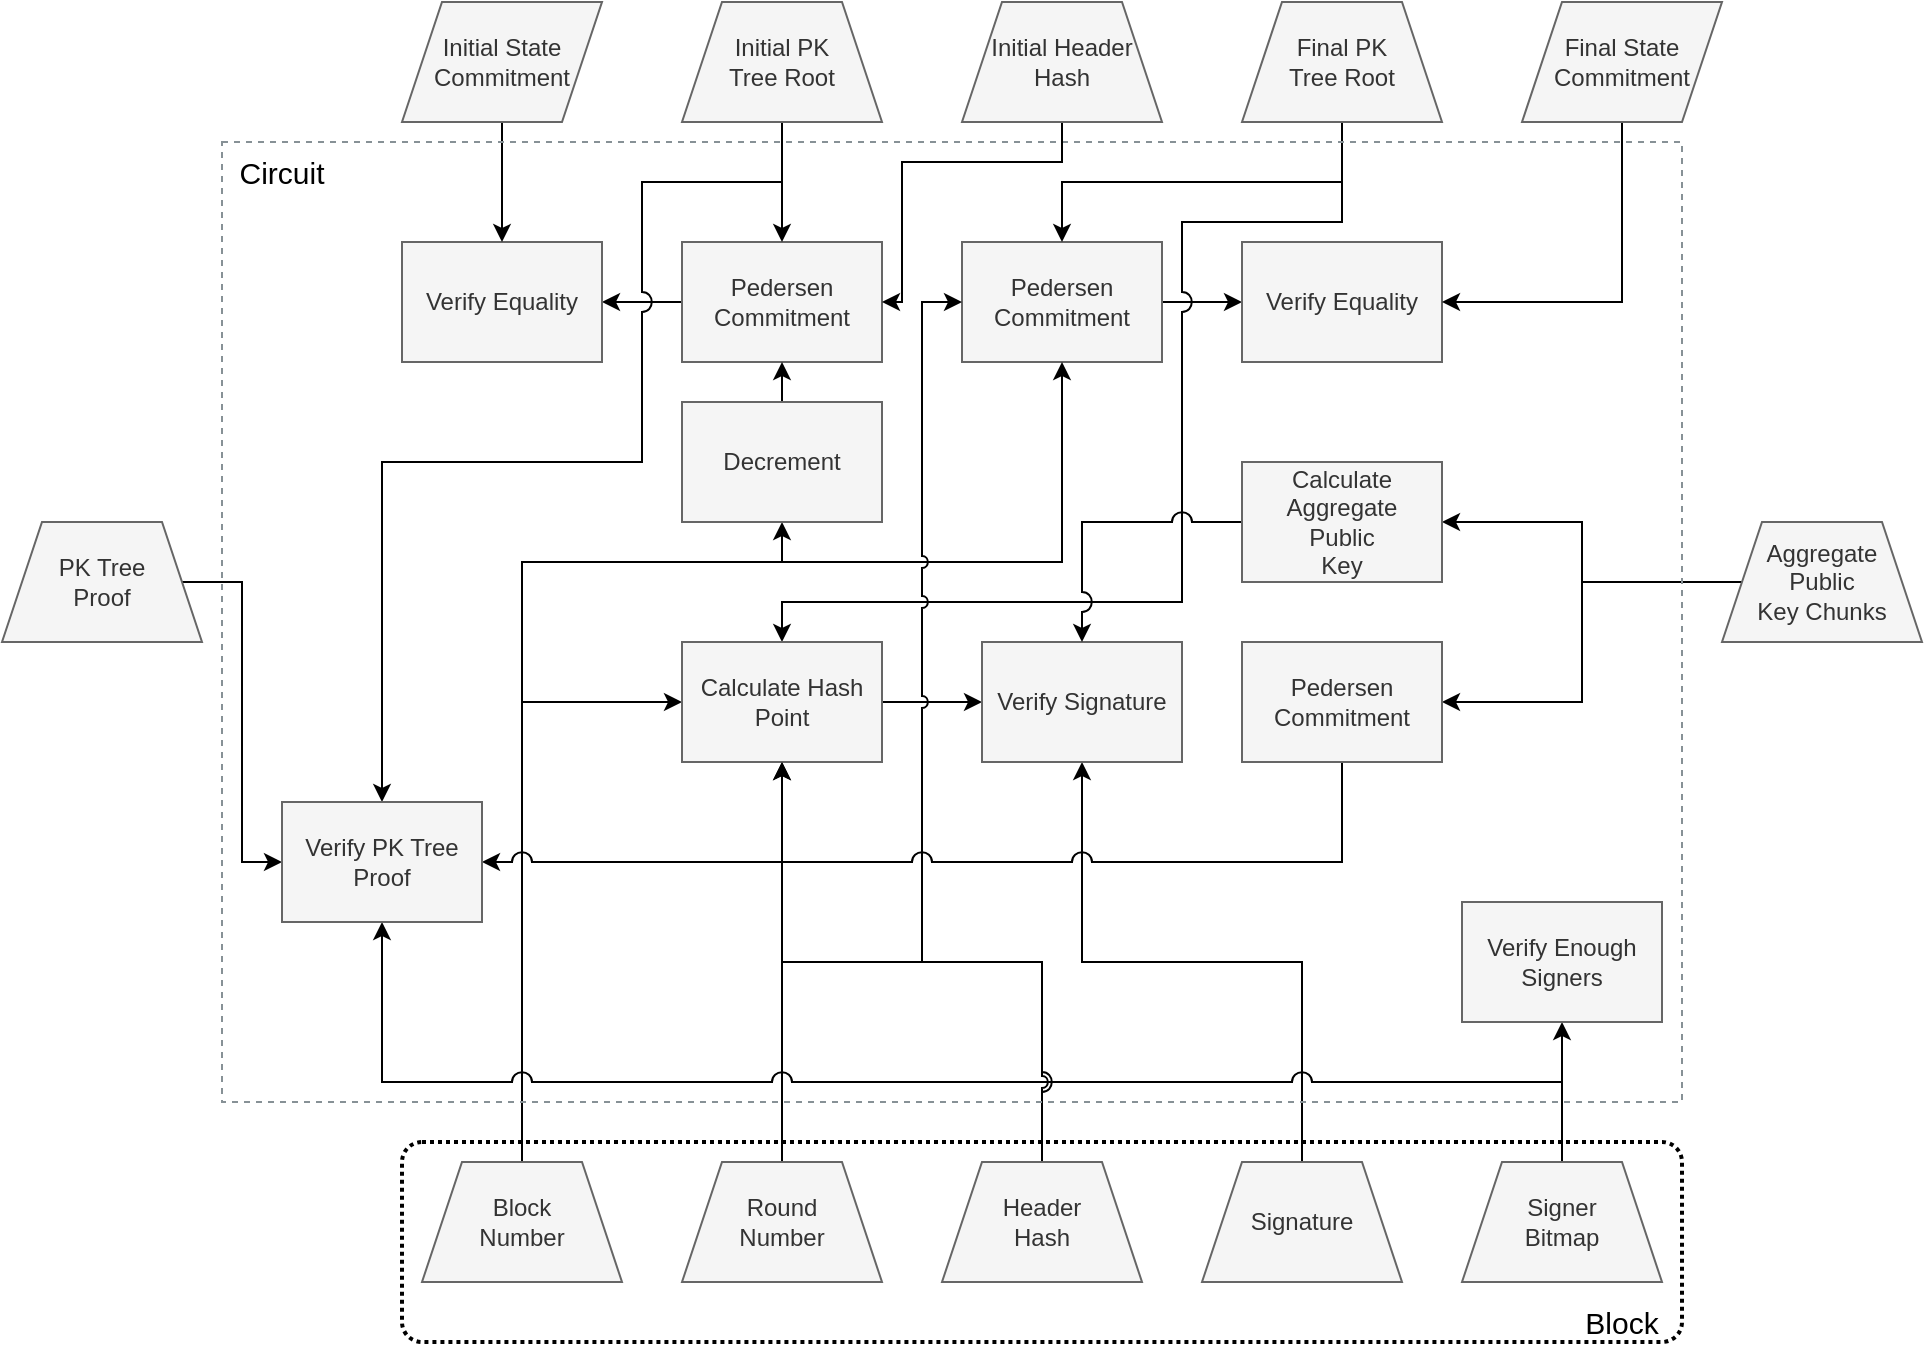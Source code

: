 <mxfile version="14.4.3" type="device"><diagram id="C5RBs43oDa-KdzZeNtuy" name="Page-1"><mxGraphModel dx="1185" dy="645" grid="1" gridSize="10" guides="1" tooltips="1" connect="1" arrows="1" fold="1" page="1" pageScale="1" pageWidth="3300" pageHeight="4681" math="0" shadow="0"><root><mxCell id="WIyWlLk6GJQsqaUBKTNV-0"/><mxCell id="WIyWlLk6GJQsqaUBKTNV-1" parent="WIyWlLk6GJQsqaUBKTNV-0"/><mxCell id="Uee_pW1o9Q6JT7-i02Te-26" style="edgeStyle=orthogonalEdgeStyle;rounded=0;orthogonalLoop=1;jettySize=auto;html=1;exitX=0;exitY=0.5;exitDx=0;exitDy=0;entryX=1;entryY=0.5;entryDx=0;entryDy=0;" parent="WIyWlLk6GJQsqaUBKTNV-1" source="Uee_pW1o9Q6JT7-i02Te-5" target="Uee_pW1o9Q6JT7-i02Te-7" edge="1"><mxGeometry relative="1" as="geometry"/></mxCell><mxCell id="Uee_pW1o9Q6JT7-i02Te-5" value="Pedersen Commitment" style="whiteSpace=wrap;html=1;fillColor=#f5f5f5;strokeColor=#666666;fontColor=#333333;" parent="WIyWlLk6GJQsqaUBKTNV-1" vertex="1"><mxGeometry x="640" y="160" width="100" height="60" as="geometry"/></mxCell><mxCell id="Uee_pW1o9Q6JT7-i02Te-28" style="edgeStyle=orthogonalEdgeStyle;rounded=0;orthogonalLoop=1;jettySize=auto;html=1;exitX=1;exitY=0.5;exitDx=0;exitDy=0;entryX=0;entryY=0.5;entryDx=0;entryDy=0;" parent="WIyWlLk6GJQsqaUBKTNV-1" source="Uee_pW1o9Q6JT7-i02Te-6" target="Uee_pW1o9Q6JT7-i02Te-8" edge="1"><mxGeometry relative="1" as="geometry"/></mxCell><mxCell id="Uee_pW1o9Q6JT7-i02Te-6" value="Pedersen Commitment" style="whiteSpace=wrap;html=1;fillColor=#f5f5f5;strokeColor=#666666;fontColor=#333333;" parent="WIyWlLk6GJQsqaUBKTNV-1" vertex="1"><mxGeometry x="780" y="160" width="100" height="60" as="geometry"/></mxCell><mxCell id="Uee_pW1o9Q6JT7-i02Te-7" value="&lt;div&gt;Verify Equality&lt;/div&gt;" style="whiteSpace=wrap;html=1;fillColor=#f5f5f5;strokeColor=#666666;fontColor=#333333;" parent="WIyWlLk6GJQsqaUBKTNV-1" vertex="1"><mxGeometry x="500" y="160" width="100" height="60" as="geometry"/></mxCell><mxCell id="Uee_pW1o9Q6JT7-i02Te-8" value="&lt;div&gt;Verify Equality&lt;/div&gt;" style="whiteSpace=wrap;html=1;fillColor=#f5f5f5;strokeColor=#666666;fontColor=#333333;" parent="WIyWlLk6GJQsqaUBKTNV-1" vertex="1"><mxGeometry x="920" y="160" width="100" height="60" as="geometry"/></mxCell><mxCell id="Uee_pW1o9Q6JT7-i02Te-24" style="edgeStyle=orthogonalEdgeStyle;rounded=0;orthogonalLoop=1;jettySize=auto;html=1;exitX=0.5;exitY=1;exitDx=0;exitDy=0;entryX=0.5;entryY=0;entryDx=0;entryDy=0;" parent="WIyWlLk6GJQsqaUBKTNV-1" source="Uee_pW1o9Q6JT7-i02Te-9" target="Uee_pW1o9Q6JT7-i02Te-7" edge="1"><mxGeometry relative="1" as="geometry"/></mxCell><mxCell id="Uee_pW1o9Q6JT7-i02Te-9" value="&lt;font style=&quot;font-size: 12px&quot;&gt;Initial State Commitment&lt;/font&gt;" style="shape=parallelogram;perimeter=parallelogramPerimeter;whiteSpace=wrap;html=1;fixedSize=1;fillColor=#f5f5f5;strokeColor=#666666;fontColor=#333333;" parent="WIyWlLk6GJQsqaUBKTNV-1" vertex="1"><mxGeometry x="500" y="40" width="100" height="60" as="geometry"/></mxCell><mxCell id="Uee_pW1o9Q6JT7-i02Te-25" style="edgeStyle=orthogonalEdgeStyle;rounded=0;orthogonalLoop=1;jettySize=auto;html=1;exitX=0.5;exitY=1;exitDx=0;exitDy=0;entryX=0.5;entryY=0;entryDx=0;entryDy=0;" parent="WIyWlLk6GJQsqaUBKTNV-1" source="Uee_pW1o9Q6JT7-i02Te-10" target="Uee_pW1o9Q6JT7-i02Te-5" edge="1"><mxGeometry relative="1" as="geometry"/></mxCell><mxCell id="Uee_pW1o9Q6JT7-i02Te-68" style="edgeStyle=orthogonalEdgeStyle;rounded=0;jumpStyle=arc;jumpSize=10;orthogonalLoop=1;jettySize=auto;html=1;exitX=0.5;exitY=1;exitDx=0;exitDy=0;entryX=0.5;entryY=0;entryDx=0;entryDy=0;" parent="WIyWlLk6GJQsqaUBKTNV-1" source="Uee_pW1o9Q6JT7-i02Te-10" target="Uee_pW1o9Q6JT7-i02Te-64" edge="1"><mxGeometry relative="1" as="geometry"><Array as="points"><mxPoint x="690" y="130"/><mxPoint x="620" y="130"/><mxPoint x="620" y="270"/><mxPoint x="490" y="270"/></Array></mxGeometry></mxCell><mxCell id="Uee_pW1o9Q6JT7-i02Te-10" value="&lt;div&gt;Initial PK&lt;/div&gt;&lt;div&gt;Tree Root&lt;/div&gt;" style="shape=trapezoid;perimeter=trapezoidPerimeter;whiteSpace=wrap;html=1;fixedSize=1;fillColor=#f5f5f5;strokeColor=#666666;fontColor=#333333;" parent="WIyWlLk6GJQsqaUBKTNV-1" vertex="1"><mxGeometry x="640" y="40" width="100" height="60" as="geometry"/></mxCell><mxCell id="l9zGSGVVY45eh9bQwmUE-0" style="edgeStyle=orthogonalEdgeStyle;rounded=0;orthogonalLoop=1;jettySize=auto;html=1;exitX=0.5;exitY=1;exitDx=0;exitDy=0;entryX=1;entryY=0.5;entryDx=0;entryDy=0;" edge="1" parent="WIyWlLk6GJQsqaUBKTNV-1" source="Uee_pW1o9Q6JT7-i02Te-11" target="Uee_pW1o9Q6JT7-i02Te-8"><mxGeometry relative="1" as="geometry"/></mxCell><mxCell id="Uee_pW1o9Q6JT7-i02Te-11" value="&lt;div&gt;&lt;font style=&quot;font-size: 12px&quot;&gt;Final State Commitment&lt;/font&gt;&lt;/div&gt;" style="shape=parallelogram;perimeter=parallelogramPerimeter;whiteSpace=wrap;html=1;fixedSize=1;fillColor=#f5f5f5;strokeColor=#666666;fontColor=#333333;" parent="WIyWlLk6GJQsqaUBKTNV-1" vertex="1"><mxGeometry x="1060" y="40" width="100" height="60" as="geometry"/></mxCell><mxCell id="Uee_pW1o9Q6JT7-i02Te-27" style="edgeStyle=orthogonalEdgeStyle;rounded=0;orthogonalLoop=1;jettySize=auto;html=1;exitX=0.5;exitY=1;exitDx=0;exitDy=0;entryX=0.5;entryY=0;entryDx=0;entryDy=0;" parent="WIyWlLk6GJQsqaUBKTNV-1" source="Uee_pW1o9Q6JT7-i02Te-13" target="Uee_pW1o9Q6JT7-i02Te-6" edge="1"><mxGeometry relative="1" as="geometry"/></mxCell><mxCell id="Uee_pW1o9Q6JT7-i02Te-55" style="edgeStyle=orthogonalEdgeStyle;rounded=0;jumpStyle=arc;jumpSize=10;orthogonalLoop=1;jettySize=auto;html=1;exitX=0.5;exitY=1;exitDx=0;exitDy=0;entryX=0.5;entryY=0;entryDx=0;entryDy=0;" parent="WIyWlLk6GJQsqaUBKTNV-1" source="Uee_pW1o9Q6JT7-i02Te-13" target="Uee_pW1o9Q6JT7-i02Te-37" edge="1"><mxGeometry relative="1" as="geometry"><Array as="points"><mxPoint x="970" y="150"/><mxPoint x="890" y="150"/><mxPoint x="890" y="340"/><mxPoint x="690" y="340"/></Array></mxGeometry></mxCell><mxCell id="Uee_pW1o9Q6JT7-i02Te-13" value="&lt;div&gt;Final PK&lt;/div&gt;&lt;div&gt;Tree Root&lt;/div&gt;" style="shape=trapezoid;perimeter=trapezoidPerimeter;whiteSpace=wrap;html=1;fixedSize=1;fillColor=#f5f5f5;strokeColor=#666666;fontColor=#333333;" parent="WIyWlLk6GJQsqaUBKTNV-1" vertex="1"><mxGeometry x="920" y="40" width="100" height="60" as="geometry"/></mxCell><mxCell id="Uee_pW1o9Q6JT7-i02Te-50" style="edgeStyle=orthogonalEdgeStyle;rounded=0;jumpStyle=arc;jumpSize=10;orthogonalLoop=1;jettySize=auto;html=1;exitX=0.5;exitY=0;exitDx=0;exitDy=0;entryX=0.5;entryY=1;entryDx=0;entryDy=0;" parent="WIyWlLk6GJQsqaUBKTNV-1" source="Uee_pW1o9Q6JT7-i02Te-14" target="Uee_pW1o9Q6JT7-i02Te-32" edge="1"><mxGeometry relative="1" as="geometry"><Array as="points"><mxPoint x="560" y="320"/><mxPoint x="690" y="320"/></Array></mxGeometry></mxCell><mxCell id="Uee_pW1o9Q6JT7-i02Te-51" style="edgeStyle=orthogonalEdgeStyle;rounded=0;jumpStyle=arc;jumpSize=10;orthogonalLoop=1;jettySize=auto;html=1;exitX=0.5;exitY=0;exitDx=0;exitDy=0;entryX=0.5;entryY=1;entryDx=0;entryDy=0;" parent="WIyWlLk6GJQsqaUBKTNV-1" source="Uee_pW1o9Q6JT7-i02Te-14" target="Uee_pW1o9Q6JT7-i02Te-6" edge="1"><mxGeometry relative="1" as="geometry"><Array as="points"><mxPoint x="560" y="320"/><mxPoint x="830" y="320"/></Array></mxGeometry></mxCell><mxCell id="Uee_pW1o9Q6JT7-i02Te-52" style="edgeStyle=orthogonalEdgeStyle;rounded=0;jumpStyle=arc;jumpSize=10;orthogonalLoop=1;jettySize=auto;html=1;exitX=0.5;exitY=0;exitDx=0;exitDy=0;entryX=0;entryY=0.5;entryDx=0;entryDy=0;" parent="WIyWlLk6GJQsqaUBKTNV-1" source="Uee_pW1o9Q6JT7-i02Te-14" target="Uee_pW1o9Q6JT7-i02Te-37" edge="1"><mxGeometry relative="1" as="geometry"/></mxCell><mxCell id="Uee_pW1o9Q6JT7-i02Te-14" value="&lt;div&gt;Block&lt;/div&gt;&lt;div&gt;Number&lt;br&gt;&lt;/div&gt;" style="shape=trapezoid;perimeter=trapezoidPerimeter;whiteSpace=wrap;html=1;fixedSize=1;fillColor=#f5f5f5;strokeColor=#666666;fontColor=#333333;" parent="WIyWlLk6GJQsqaUBKTNV-1" vertex="1"><mxGeometry x="510" y="620" width="100" height="60" as="geometry"/></mxCell><mxCell id="Uee_pW1o9Q6JT7-i02Te-53" style="edgeStyle=orthogonalEdgeStyle;rounded=0;jumpStyle=arc;jumpSize=10;orthogonalLoop=1;jettySize=auto;html=1;exitX=0.5;exitY=0;exitDx=0;exitDy=0;entryX=0.5;entryY=1;entryDx=0;entryDy=0;" parent="WIyWlLk6GJQsqaUBKTNV-1" source="Uee_pW1o9Q6JT7-i02Te-15" target="Uee_pW1o9Q6JT7-i02Te-37" edge="1"><mxGeometry relative="1" as="geometry"/></mxCell><mxCell id="Uee_pW1o9Q6JT7-i02Te-15" value="&lt;div&gt;Round&lt;/div&gt;&lt;div&gt;Number&lt;br&gt;&lt;/div&gt;" style="shape=trapezoid;perimeter=trapezoidPerimeter;whiteSpace=wrap;html=1;fixedSize=1;fillColor=#f5f5f5;strokeColor=#666666;fontColor=#333333;" parent="WIyWlLk6GJQsqaUBKTNV-1" vertex="1"><mxGeometry x="640" y="620" width="100" height="60" as="geometry"/></mxCell><mxCell id="Uee_pW1o9Q6JT7-i02Te-57" style="edgeStyle=orthogonalEdgeStyle;rounded=0;jumpStyle=arc;jumpSize=10;orthogonalLoop=1;jettySize=auto;html=1;exitX=0.5;exitY=0;exitDx=0;exitDy=0;entryX=0.5;entryY=1;entryDx=0;entryDy=0;" parent="WIyWlLk6GJQsqaUBKTNV-1" source="Uee_pW1o9Q6JT7-i02Te-17" target="Uee_pW1o9Q6JT7-i02Te-43" edge="1"><mxGeometry relative="1" as="geometry"/></mxCell><mxCell id="Uee_pW1o9Q6JT7-i02Te-17" value="Signature" style="shape=trapezoid;perimeter=trapezoidPerimeter;whiteSpace=wrap;html=1;fixedSize=1;fillColor=#f5f5f5;strokeColor=#666666;fontColor=#333333;" parent="WIyWlLk6GJQsqaUBKTNV-1" vertex="1"><mxGeometry x="900" y="620" width="100" height="60" as="geometry"/></mxCell><mxCell id="Uee_pW1o9Q6JT7-i02Te-61" style="edgeStyle=orthogonalEdgeStyle;rounded=0;jumpStyle=arc;jumpSize=10;orthogonalLoop=1;jettySize=auto;html=1;exitX=0.5;exitY=0;exitDx=0;exitDy=0;entryX=0.5;entryY=1;entryDx=0;entryDy=0;" parent="WIyWlLk6GJQsqaUBKTNV-1" source="Uee_pW1o9Q6JT7-i02Te-18" target="Uee_pW1o9Q6JT7-i02Te-47" edge="1"><mxGeometry relative="1" as="geometry"/></mxCell><mxCell id="Uee_pW1o9Q6JT7-i02Te-66" style="edgeStyle=orthogonalEdgeStyle;rounded=0;jumpStyle=arc;jumpSize=10;orthogonalLoop=1;jettySize=auto;html=1;exitX=0.5;exitY=0;exitDx=0;exitDy=0;entryX=0.5;entryY=1;entryDx=0;entryDy=0;" parent="WIyWlLk6GJQsqaUBKTNV-1" source="Uee_pW1o9Q6JT7-i02Te-18" target="Uee_pW1o9Q6JT7-i02Te-64" edge="1"><mxGeometry relative="1" as="geometry"><Array as="points"><mxPoint x="1080" y="580"/><mxPoint x="490" y="580"/></Array></mxGeometry></mxCell><mxCell id="Uee_pW1o9Q6JT7-i02Te-18" value="&lt;div&gt;Signer&lt;/div&gt;&lt;div&gt;Bitmap&lt;br&gt;&lt;/div&gt;" style="shape=trapezoid;perimeter=trapezoidPerimeter;whiteSpace=wrap;html=1;fixedSize=1;fillColor=#f5f5f5;strokeColor=#666666;fontColor=#333333;" parent="WIyWlLk6GJQsqaUBKTNV-1" vertex="1"><mxGeometry x="1030" y="620" width="100" height="60" as="geometry"/></mxCell><mxCell id="Uee_pW1o9Q6JT7-i02Te-59" style="edgeStyle=orthogonalEdgeStyle;rounded=0;jumpStyle=arc;jumpSize=10;orthogonalLoop=1;jettySize=auto;html=1;exitX=0;exitY=0.5;exitDx=0;exitDy=0;entryX=1;entryY=0.5;entryDx=0;entryDy=0;" parent="WIyWlLk6GJQsqaUBKTNV-1" source="Uee_pW1o9Q6JT7-i02Te-19" target="Uee_pW1o9Q6JT7-i02Te-58" edge="1"><mxGeometry relative="1" as="geometry"/></mxCell><mxCell id="Uee_pW1o9Q6JT7-i02Te-63" style="edgeStyle=orthogonalEdgeStyle;rounded=0;jumpStyle=arc;jumpSize=10;orthogonalLoop=1;jettySize=auto;html=1;exitX=0;exitY=0.5;exitDx=0;exitDy=0;entryX=1;entryY=0.5;entryDx=0;entryDy=0;" parent="WIyWlLk6GJQsqaUBKTNV-1" source="Uee_pW1o9Q6JT7-i02Te-19" target="Uee_pW1o9Q6JT7-i02Te-62" edge="1"><mxGeometry relative="1" as="geometry"/></mxCell><mxCell id="Uee_pW1o9Q6JT7-i02Te-19" value="&lt;div&gt;Aggregate&lt;/div&gt;&lt;div&gt;Public&lt;/div&gt;&lt;div&gt;Key Chunks&lt;br&gt;&lt;/div&gt;" style="shape=trapezoid;perimeter=trapezoidPerimeter;whiteSpace=wrap;html=1;fixedSize=1;fillColor=#f5f5f5;strokeColor=#666666;fontColor=#333333;" parent="WIyWlLk6GJQsqaUBKTNV-1" vertex="1"><mxGeometry x="1160" y="300" width="100" height="60" as="geometry"/></mxCell><mxCell id="Uee_pW1o9Q6JT7-i02Te-67" style="edgeStyle=orthogonalEdgeStyle;rounded=0;jumpStyle=arc;jumpSize=10;orthogonalLoop=1;jettySize=auto;html=1;exitX=1;exitY=0.5;exitDx=0;exitDy=0;entryX=0;entryY=0.5;entryDx=0;entryDy=0;" parent="WIyWlLk6GJQsqaUBKTNV-1" source="Uee_pW1o9Q6JT7-i02Te-20" target="Uee_pW1o9Q6JT7-i02Te-64" edge="1"><mxGeometry relative="1" as="geometry"/></mxCell><mxCell id="Uee_pW1o9Q6JT7-i02Te-20" value="&lt;div&gt;PK Tree&lt;/div&gt;&lt;div&gt;Proof&lt;/div&gt;" style="shape=trapezoid;perimeter=trapezoidPerimeter;whiteSpace=wrap;html=1;fixedSize=1;fillColor=#f5f5f5;strokeColor=#666666;fontColor=#333333;" parent="WIyWlLk6GJQsqaUBKTNV-1" vertex="1"><mxGeometry x="300" y="300" width="100" height="60" as="geometry"/></mxCell><mxCell id="Uee_pW1o9Q6JT7-i02Te-35" style="edgeStyle=orthogonalEdgeStyle;rounded=0;orthogonalLoop=1;jettySize=auto;html=1;exitX=0.5;exitY=0;exitDx=0;exitDy=0;entryX=0.5;entryY=1;entryDx=0;entryDy=0;" parent="WIyWlLk6GJQsqaUBKTNV-1" source="Uee_pW1o9Q6JT7-i02Te-32" target="Uee_pW1o9Q6JT7-i02Te-5" edge="1"><mxGeometry relative="1" as="geometry"/></mxCell><mxCell id="Uee_pW1o9Q6JT7-i02Te-32" value="&lt;div&gt;Decrement&lt;/div&gt;" style="whiteSpace=wrap;html=1;fillColor=#f5f5f5;strokeColor=#666666;fontColor=#333333;" parent="WIyWlLk6GJQsqaUBKTNV-1" vertex="1"><mxGeometry x="640" y="240" width="100" height="60" as="geometry"/></mxCell><mxCell id="Uee_pW1o9Q6JT7-i02Te-56" style="edgeStyle=orthogonalEdgeStyle;rounded=0;jumpStyle=arc;jumpSize=10;orthogonalLoop=1;jettySize=auto;html=1;exitX=1;exitY=0.5;exitDx=0;exitDy=0;entryX=0;entryY=0.5;entryDx=0;entryDy=0;" parent="WIyWlLk6GJQsqaUBKTNV-1" source="Uee_pW1o9Q6JT7-i02Te-37" target="Uee_pW1o9Q6JT7-i02Te-43" edge="1"><mxGeometry relative="1" as="geometry"/></mxCell><mxCell id="Uee_pW1o9Q6JT7-i02Te-37" value="&lt;div&gt;Calculate Hash Point&lt;/div&gt;" style="whiteSpace=wrap;html=1;fillColor=#f5f5f5;strokeColor=#666666;fontColor=#333333;" parent="WIyWlLk6GJQsqaUBKTNV-1" vertex="1"><mxGeometry x="640" y="360" width="100" height="60" as="geometry"/></mxCell><mxCell id="Uee_pW1o9Q6JT7-i02Te-43" value="&lt;div&gt;Verify Signature&lt;/div&gt;" style="whiteSpace=wrap;html=1;fillColor=#f5f5f5;strokeColor=#666666;fontColor=#333333;" parent="WIyWlLk6GJQsqaUBKTNV-1" vertex="1"><mxGeometry x="790" y="360" width="100" height="60" as="geometry"/></mxCell><mxCell id="Uee_pW1o9Q6JT7-i02Te-47" value="Verify Enough Signers" style="whiteSpace=wrap;html=1;fillColor=#f5f5f5;strokeColor=#666666;fontColor=#333333;" parent="WIyWlLk6GJQsqaUBKTNV-1" vertex="1"><mxGeometry x="1030" y="490" width="100" height="60" as="geometry"/></mxCell><mxCell id="Uee_pW1o9Q6JT7-i02Te-54" style="edgeStyle=orthogonalEdgeStyle;rounded=0;jumpStyle=arc;jumpSize=10;orthogonalLoop=1;jettySize=auto;html=1;exitX=0.5;exitY=0;exitDx=0;exitDy=0;entryX=0.5;entryY=1;entryDx=0;entryDy=0;" parent="WIyWlLk6GJQsqaUBKTNV-1" source="Uee_pW1o9Q6JT7-i02Te-16" target="Uee_pW1o9Q6JT7-i02Te-37" edge="1"><mxGeometry relative="1" as="geometry"/></mxCell><mxCell id="l9zGSGVVY45eh9bQwmUE-2" style="edgeStyle=orthogonalEdgeStyle;rounded=0;orthogonalLoop=1;jettySize=auto;html=1;exitX=0.5;exitY=0;exitDx=0;exitDy=0;entryX=0;entryY=0.5;entryDx=0;entryDy=0;jumpStyle=arc;" edge="1" parent="WIyWlLk6GJQsqaUBKTNV-1" source="Uee_pW1o9Q6JT7-i02Te-16" target="Uee_pW1o9Q6JT7-i02Te-6"><mxGeometry relative="1" as="geometry"><Array as="points"><mxPoint x="820" y="520"/><mxPoint x="760" y="520"/><mxPoint x="760" y="190"/></Array></mxGeometry></mxCell><mxCell id="Uee_pW1o9Q6JT7-i02Te-16" value="&lt;div&gt;Header&lt;/div&gt;&lt;div&gt;Hash&lt;br&gt;&lt;/div&gt;" style="shape=trapezoid;perimeter=trapezoidPerimeter;whiteSpace=wrap;html=1;fixedSize=1;fillColor=#f5f5f5;strokeColor=#666666;fontColor=#333333;" parent="WIyWlLk6GJQsqaUBKTNV-1" vertex="1"><mxGeometry x="770" y="620" width="100" height="60" as="geometry"/></mxCell><mxCell id="Uee_pW1o9Q6JT7-i02Te-60" style="edgeStyle=orthogonalEdgeStyle;rounded=0;jumpStyle=arc;jumpSize=10;orthogonalLoop=1;jettySize=auto;html=1;exitX=0;exitY=0.5;exitDx=0;exitDy=0;entryX=0.5;entryY=0;entryDx=0;entryDy=0;" parent="WIyWlLk6GJQsqaUBKTNV-1" source="Uee_pW1o9Q6JT7-i02Te-58" target="Uee_pW1o9Q6JT7-i02Te-43" edge="1"><mxGeometry relative="1" as="geometry"/></mxCell><mxCell id="Uee_pW1o9Q6JT7-i02Te-58" value="&lt;div&gt;Calculate Aggregate&lt;/div&gt;&lt;div&gt;Public&lt;/div&gt;&lt;div&gt;Key&lt;br&gt;&lt;/div&gt;" style="whiteSpace=wrap;html=1;fillColor=#f5f5f5;strokeColor=#666666;fontColor=#333333;" parent="WIyWlLk6GJQsqaUBKTNV-1" vertex="1"><mxGeometry x="920" y="270" width="100" height="60" as="geometry"/></mxCell><mxCell id="Uee_pW1o9Q6JT7-i02Te-65" style="edgeStyle=orthogonalEdgeStyle;rounded=0;jumpStyle=arc;jumpSize=10;orthogonalLoop=1;jettySize=auto;html=1;exitX=0.5;exitY=1;exitDx=0;exitDy=0;entryX=1;entryY=0.5;entryDx=0;entryDy=0;" parent="WIyWlLk6GJQsqaUBKTNV-1" source="Uee_pW1o9Q6JT7-i02Te-62" target="Uee_pW1o9Q6JT7-i02Te-64" edge="1"><mxGeometry relative="1" as="geometry"/></mxCell><mxCell id="Uee_pW1o9Q6JT7-i02Te-62" value="Pedersen Commitment" style="whiteSpace=wrap;html=1;fillColor=#f5f5f5;strokeColor=#666666;fontColor=#333333;" parent="WIyWlLk6GJQsqaUBKTNV-1" vertex="1"><mxGeometry x="920" y="360" width="100" height="60" as="geometry"/></mxCell><mxCell id="Uee_pW1o9Q6JT7-i02Te-64" value="Verify PK Tree Proof" style="whiteSpace=wrap;html=1;fillColor=#f5f5f5;strokeColor=#666666;fontColor=#333333;" parent="WIyWlLk6GJQsqaUBKTNV-1" vertex="1"><mxGeometry x="440" y="440" width="100" height="60" as="geometry"/></mxCell><mxCell id="Uee_pW1o9Q6JT7-i02Te-69" value="" style="rounded=1;arcSize=10;dashed=1;fillColor=none;gradientColor=none;dashPattern=1 1;strokeWidth=2;" parent="WIyWlLk6GJQsqaUBKTNV-1" vertex="1"><mxGeometry x="500" y="610" width="640" height="100" as="geometry"/></mxCell><mxCell id="Uee_pW1o9Q6JT7-i02Te-70" value="" style="outlineConnect=0;gradientColor=none;html=1;whiteSpace=wrap;fontSize=12;fontStyle=0;strokeColor=#879196;fillColor=none;verticalAlign=top;align=center;fontColor=#879196;dashed=1;spacingTop=3;" parent="WIyWlLk6GJQsqaUBKTNV-1" vertex="1"><mxGeometry x="410" y="110" width="730" height="480" as="geometry"/></mxCell><mxCell id="DvchbdSIZYe9JUQncs_V-0" value="Circuit" style="text;html=1;strokeColor=none;fillColor=none;align=center;verticalAlign=middle;whiteSpace=wrap;rounded=0;fontSize=15;" parent="WIyWlLk6GJQsqaUBKTNV-1" vertex="1"><mxGeometry x="410" y="110" width="60" height="30" as="geometry"/></mxCell><mxCell id="DvchbdSIZYe9JUQncs_V-1" value="Block" style="text;html=1;strokeColor=none;fillColor=none;align=center;verticalAlign=middle;whiteSpace=wrap;rounded=0;fontSize=15;" parent="WIyWlLk6GJQsqaUBKTNV-1" vertex="1"><mxGeometry x="1090" y="690" width="40" height="20" as="geometry"/></mxCell><mxCell id="l9zGSGVVY45eh9bQwmUE-3" style="edgeStyle=orthogonalEdgeStyle;rounded=0;jumpStyle=arc;orthogonalLoop=1;jettySize=auto;html=1;exitX=0.5;exitY=1;exitDx=0;exitDy=0;entryX=1;entryY=0.5;entryDx=0;entryDy=0;" edge="1" parent="WIyWlLk6GJQsqaUBKTNV-1" source="l9zGSGVVY45eh9bQwmUE-1" target="Uee_pW1o9Q6JT7-i02Te-5"><mxGeometry relative="1" as="geometry"><Array as="points"><mxPoint x="830" y="120"/><mxPoint x="750" y="120"/><mxPoint x="750" y="190"/></Array></mxGeometry></mxCell><mxCell id="l9zGSGVVY45eh9bQwmUE-1" value="Initial Header Hash" style="shape=trapezoid;perimeter=trapezoidPerimeter;whiteSpace=wrap;html=1;fixedSize=1;fillColor=#f5f5f5;strokeColor=#666666;fontColor=#333333;" vertex="1" parent="WIyWlLk6GJQsqaUBKTNV-1"><mxGeometry x="780" y="40" width="100" height="60" as="geometry"/></mxCell></root></mxGraphModel></diagram></mxfile>